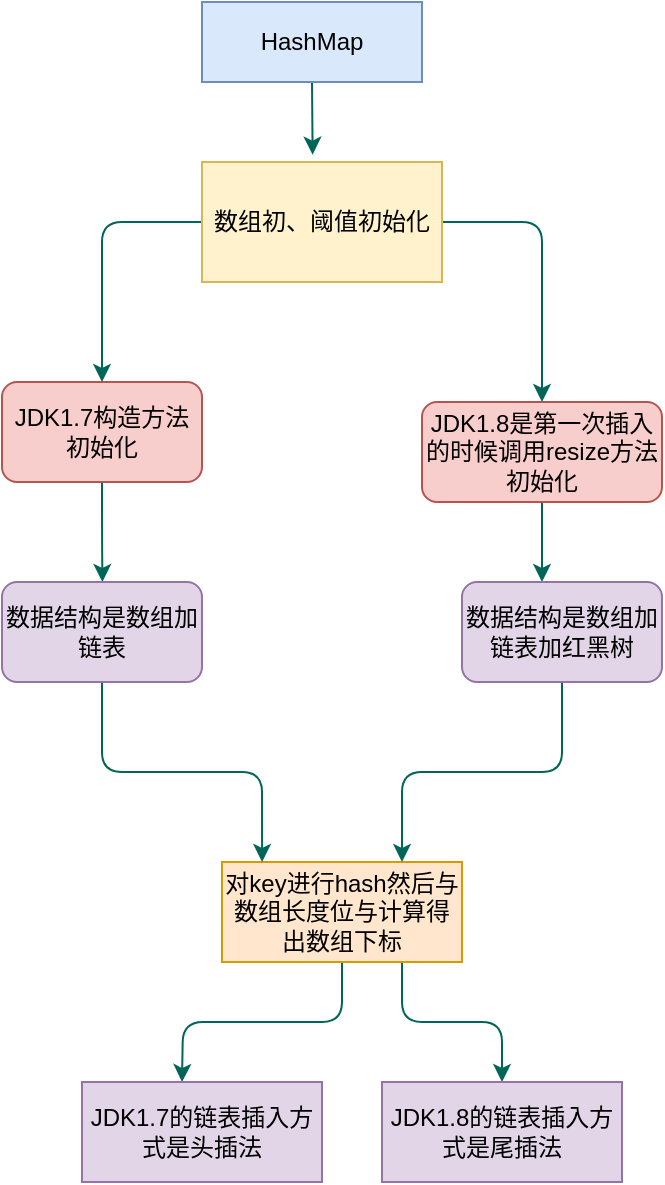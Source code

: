 <mxfile version="14.5.8" type="github">
  <diagram id="8cclOKOWmr6MBxCDymrc" name="第 1 页">
    <mxGraphModel dx="716" dy="365" grid="1" gridSize="10" guides="1" tooltips="1" connect="1" arrows="1" fold="1" page="1" pageScale="1" pageWidth="827" pageHeight="1169" math="0" shadow="0">
      <root>
        <mxCell id="0" />
        <mxCell id="1" parent="0" />
        <mxCell id="X7FFQCw7oS6OuvoXL3tE-18" style="edgeStyle=orthogonalEdgeStyle;curved=0;rounded=1;sketch=0;orthogonalLoop=1;jettySize=auto;html=1;exitX=0.5;exitY=1;exitDx=0;exitDy=0;entryX=0.461;entryY=-0.061;entryDx=0;entryDy=0;entryPerimeter=0;strokeColor=#006658;fillColor=#21C0A5;fontColor=#5C5C5C;" edge="1" parent="1" source="X7FFQCw7oS6OuvoXL3tE-1" target="X7FFQCw7oS6OuvoXL3tE-17">
          <mxGeometry relative="1" as="geometry" />
        </mxCell>
        <mxCell id="X7FFQCw7oS6OuvoXL3tE-1" value="HashMap" style="rounded=0;whiteSpace=wrap;html=1;sketch=0;fillColor=#dae8fc;strokeColor=#6c8ebf;" vertex="1" parent="1">
          <mxGeometry x="240" y="70" width="110" height="40" as="geometry" />
        </mxCell>
        <mxCell id="X7FFQCw7oS6OuvoXL3tE-22" style="edgeStyle=orthogonalEdgeStyle;curved=0;rounded=1;sketch=0;orthogonalLoop=1;jettySize=auto;html=1;exitX=0.5;exitY=1;exitDx=0;exitDy=0;strokeColor=#006658;fillColor=#21C0A5;fontColor=#5C5C5C;" edge="1" parent="1" source="X7FFQCw7oS6OuvoXL3tE-5">
          <mxGeometry relative="1" as="geometry">
            <mxPoint x="190.207" y="360" as="targetPoint" />
          </mxGeometry>
        </mxCell>
        <mxCell id="X7FFQCw7oS6OuvoXL3tE-5" value="JDK1.7构造方法初始化" style="rounded=1;whiteSpace=wrap;html=1;sketch=0;fillColor=#f8cecc;strokeColor=#b85450;" vertex="1" parent="1">
          <mxGeometry x="140" y="260" width="100" height="50" as="geometry" />
        </mxCell>
        <mxCell id="X7FFQCw7oS6OuvoXL3tE-23" style="edgeStyle=orthogonalEdgeStyle;curved=0;rounded=1;sketch=0;orthogonalLoop=1;jettySize=auto;html=1;strokeColor=#006658;fillColor=#21C0A5;fontColor=#5C5C5C;" edge="1" parent="1" source="X7FFQCw7oS6OuvoXL3tE-7">
          <mxGeometry relative="1" as="geometry">
            <mxPoint x="410" y="360" as="targetPoint" />
          </mxGeometry>
        </mxCell>
        <mxCell id="X7FFQCw7oS6OuvoXL3tE-7" value="JDK1.8是第一次插入的时候调用resize方法初始化" style="rounded=1;whiteSpace=wrap;html=1;sketch=0;fillColor=#f8cecc;strokeColor=#b85450;" vertex="1" parent="1">
          <mxGeometry x="350" y="270" width="120" height="50" as="geometry" />
        </mxCell>
        <mxCell id="X7FFQCw7oS6OuvoXL3tE-12" style="edgeStyle=orthogonalEdgeStyle;curved=0;rounded=1;sketch=0;orthogonalLoop=1;jettySize=auto;html=1;exitX=0.5;exitY=1;exitDx=0;exitDy=0;strokeColor=#006658;fillColor=#21C0A5;fontColor=#5C5C5C;" edge="1" parent="1" source="X7FFQCw7oS6OuvoXL3tE-9">
          <mxGeometry relative="1" as="geometry">
            <mxPoint x="230" y="610" as="targetPoint" />
          </mxGeometry>
        </mxCell>
        <mxCell id="X7FFQCw7oS6OuvoXL3tE-16" style="edgeStyle=orthogonalEdgeStyle;curved=0;rounded=1;sketch=0;orthogonalLoop=1;jettySize=auto;html=1;exitX=0.75;exitY=1;exitDx=0;exitDy=0;entryX=0.5;entryY=0;entryDx=0;entryDy=0;strokeColor=#006658;fillColor=#21C0A5;fontColor=#5C5C5C;" edge="1" parent="1" source="X7FFQCw7oS6OuvoXL3tE-9" target="X7FFQCw7oS6OuvoXL3tE-15">
          <mxGeometry relative="1" as="geometry" />
        </mxCell>
        <mxCell id="X7FFQCw7oS6OuvoXL3tE-9" value="对key进行hash然后与数组长度位与计算得出数组下标" style="rounded=0;whiteSpace=wrap;html=1;sketch=0;fillColor=#ffe6cc;strokeColor=#d79b00;" vertex="1" parent="1">
          <mxGeometry x="250" y="500" width="120" height="50" as="geometry" />
        </mxCell>
        <mxCell id="X7FFQCw7oS6OuvoXL3tE-14" value="JDK1.7的链表插入方式是头插法" style="rounded=0;whiteSpace=wrap;html=1;sketch=0;fillColor=#e1d5e7;strokeColor=#9673a6;" vertex="1" parent="1">
          <mxGeometry x="180" y="610" width="120" height="50" as="geometry" />
        </mxCell>
        <mxCell id="X7FFQCw7oS6OuvoXL3tE-15" value="JDK1.8的链表插入方式是尾插法" style="rounded=0;whiteSpace=wrap;html=1;sketch=0;fillColor=#e1d5e7;strokeColor=#9673a6;" vertex="1" parent="1">
          <mxGeometry x="330" y="610" width="120" height="50" as="geometry" />
        </mxCell>
        <mxCell id="X7FFQCw7oS6OuvoXL3tE-19" style="edgeStyle=orthogonalEdgeStyle;curved=0;rounded=1;sketch=0;orthogonalLoop=1;jettySize=auto;html=1;exitX=0;exitY=0.5;exitDx=0;exitDy=0;entryX=0.5;entryY=0;entryDx=0;entryDy=0;strokeColor=#006658;fillColor=#21C0A5;fontColor=#5C5C5C;" edge="1" parent="1" source="X7FFQCw7oS6OuvoXL3tE-17" target="X7FFQCw7oS6OuvoXL3tE-5">
          <mxGeometry relative="1" as="geometry" />
        </mxCell>
        <mxCell id="X7FFQCw7oS6OuvoXL3tE-20" style="edgeStyle=orthogonalEdgeStyle;curved=0;rounded=1;sketch=0;orthogonalLoop=1;jettySize=auto;html=1;exitX=1;exitY=0.5;exitDx=0;exitDy=0;entryX=0.5;entryY=0;entryDx=0;entryDy=0;strokeColor=#006658;fillColor=#21C0A5;fontColor=#5C5C5C;" edge="1" parent="1" source="X7FFQCw7oS6OuvoXL3tE-17" target="X7FFQCw7oS6OuvoXL3tE-7">
          <mxGeometry relative="1" as="geometry" />
        </mxCell>
        <mxCell id="X7FFQCw7oS6OuvoXL3tE-17" value="数组初、阈值初始化" style="rounded=0;whiteSpace=wrap;html=1;sketch=0;fillColor=#fff2cc;strokeColor=#d6b656;" vertex="1" parent="1">
          <mxGeometry x="240" y="150" width="120" height="60" as="geometry" />
        </mxCell>
        <mxCell id="X7FFQCw7oS6OuvoXL3tE-26" style="edgeStyle=orthogonalEdgeStyle;curved=0;rounded=1;sketch=0;orthogonalLoop=1;jettySize=auto;html=1;exitX=0.5;exitY=1;exitDx=0;exitDy=0;entryX=0.167;entryY=0;entryDx=0;entryDy=0;entryPerimeter=0;strokeColor=#006658;fillColor=#21C0A5;fontColor=#5C5C5C;" edge="1" parent="1" source="X7FFQCw7oS6OuvoXL3tE-24" target="X7FFQCw7oS6OuvoXL3tE-9">
          <mxGeometry relative="1" as="geometry" />
        </mxCell>
        <mxCell id="X7FFQCw7oS6OuvoXL3tE-24" value="数据结构是数组加链表" style="rounded=1;whiteSpace=wrap;html=1;sketch=0;fillColor=#e1d5e7;strokeColor=#9673a6;" vertex="1" parent="1">
          <mxGeometry x="140" y="360" width="100" height="50" as="geometry" />
        </mxCell>
        <mxCell id="X7FFQCw7oS6OuvoXL3tE-27" style="edgeStyle=orthogonalEdgeStyle;curved=0;rounded=1;sketch=0;orthogonalLoop=1;jettySize=auto;html=1;entryX=0.75;entryY=0;entryDx=0;entryDy=0;strokeColor=#006658;fillColor=#21C0A5;fontColor=#5C5C5C;" edge="1" parent="1" source="X7FFQCw7oS6OuvoXL3tE-25" target="X7FFQCw7oS6OuvoXL3tE-9">
          <mxGeometry relative="1" as="geometry" />
        </mxCell>
        <mxCell id="X7FFQCw7oS6OuvoXL3tE-25" value="数据结构是数组加链表加红黑树" style="rounded=1;whiteSpace=wrap;html=1;sketch=0;fillColor=#e1d5e7;strokeColor=#9673a6;" vertex="1" parent="1">
          <mxGeometry x="370" y="360" width="100" height="50" as="geometry" />
        </mxCell>
      </root>
    </mxGraphModel>
  </diagram>
</mxfile>
